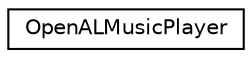 digraph "Graphical Class Hierarchy"
{
  edge [fontname="Helvetica",fontsize="10",labelfontname="Helvetica",labelfontsize="10"];
  node [fontname="Helvetica",fontsize="10",shape=record];
  rankdir="LR";
  Node1 [label="OpenALMusicPlayer",height=0.2,width=0.4,color="black", fillcolor="white", style="filled",URL="$class_open_a_l_music_player.html"];
}
